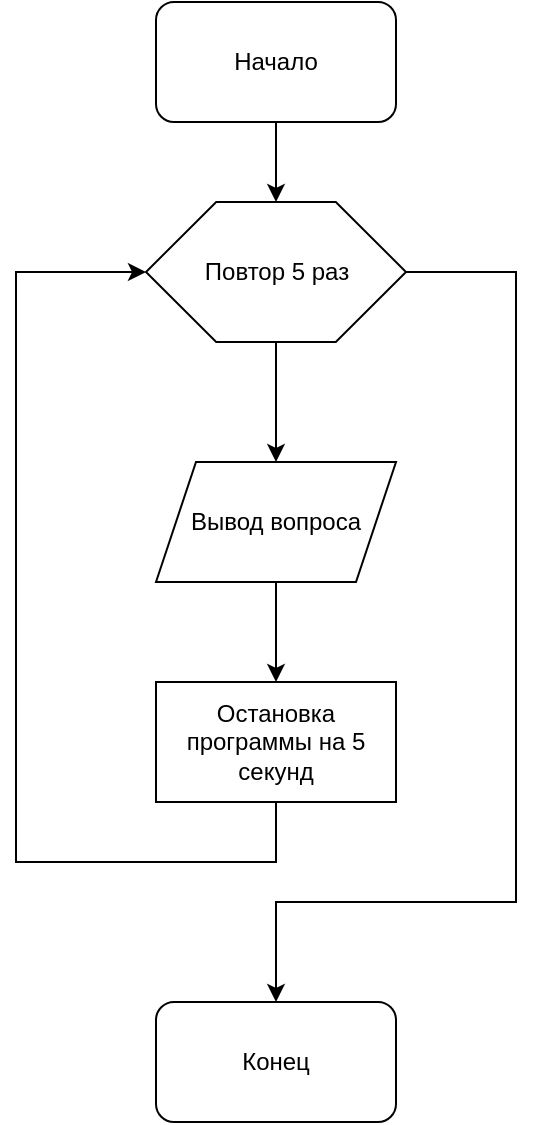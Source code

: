 <mxfile version="17.4.2" type="device"><diagram id="sYGNzKFFVzVNM9tkyIf4" name="Страница 1"><mxGraphModel dx="1102" dy="865" grid="1" gridSize="10" guides="1" tooltips="1" connect="1" arrows="1" fold="1" page="1" pageScale="1" pageWidth="827" pageHeight="1169" math="0" shadow="0"><root><mxCell id="0"/><mxCell id="1" parent="0"/><mxCell id="v-2qdLahIWLrHiurRuUC-3" style="edgeStyle=orthogonalEdgeStyle;rounded=0;orthogonalLoop=1;jettySize=auto;html=1;" edge="1" parent="1" source="v-2qdLahIWLrHiurRuUC-1" target="v-2qdLahIWLrHiurRuUC-2"><mxGeometry relative="1" as="geometry"/></mxCell><mxCell id="v-2qdLahIWLrHiurRuUC-1" value="Начало" style="rounded=1;whiteSpace=wrap;html=1;" vertex="1" parent="1"><mxGeometry x="390" y="130" width="120" height="60" as="geometry"/></mxCell><mxCell id="v-2qdLahIWLrHiurRuUC-5" style="edgeStyle=orthogonalEdgeStyle;rounded=0;orthogonalLoop=1;jettySize=auto;html=1;entryX=0.5;entryY=0;entryDx=0;entryDy=0;" edge="1" parent="1" source="v-2qdLahIWLrHiurRuUC-2" target="v-2qdLahIWLrHiurRuUC-6"><mxGeometry relative="1" as="geometry"><mxPoint x="450" y="350" as="targetPoint"/></mxGeometry></mxCell><mxCell id="v-2qdLahIWLrHiurRuUC-10" style="edgeStyle=orthogonalEdgeStyle;rounded=0;orthogonalLoop=1;jettySize=auto;html=1;entryX=0.5;entryY=0;entryDx=0;entryDy=0;" edge="1" parent="1" source="v-2qdLahIWLrHiurRuUC-2" target="v-2qdLahIWLrHiurRuUC-11"><mxGeometry relative="1" as="geometry"><mxPoint x="450" y="630" as="targetPoint"/><Array as="points"><mxPoint x="570" y="265"/><mxPoint x="570" y="580"/><mxPoint x="450" y="580"/></Array></mxGeometry></mxCell><mxCell id="v-2qdLahIWLrHiurRuUC-2" value="" style="verticalLabelPosition=bottom;verticalAlign=top;html=1;shape=hexagon;perimeter=hexagonPerimeter2;arcSize=6;size=0.27;" vertex="1" parent="1"><mxGeometry x="385" y="230" width="130" height="70" as="geometry"/></mxCell><mxCell id="v-2qdLahIWLrHiurRuUC-4" value="Повтор 5 раз" style="text;html=1;align=center;verticalAlign=middle;resizable=0;points=[];autosize=1;strokeColor=none;fillColor=none;" vertex="1" parent="1"><mxGeometry x="405" y="255" width="90" height="20" as="geometry"/></mxCell><mxCell id="v-2qdLahIWLrHiurRuUC-8" style="edgeStyle=orthogonalEdgeStyle;rounded=0;orthogonalLoop=1;jettySize=auto;html=1;entryX=0.5;entryY=0;entryDx=0;entryDy=0;entryPerimeter=0;" edge="1" parent="1" source="v-2qdLahIWLrHiurRuUC-6" target="v-2qdLahIWLrHiurRuUC-7"><mxGeometry relative="1" as="geometry"/></mxCell><mxCell id="v-2qdLahIWLrHiurRuUC-6" value="Вывод вопроса" style="shape=parallelogram;perimeter=parallelogramPerimeter;whiteSpace=wrap;html=1;fixedSize=1;" vertex="1" parent="1"><mxGeometry x="390" y="360" width="120" height="60" as="geometry"/></mxCell><mxCell id="v-2qdLahIWLrHiurRuUC-9" style="edgeStyle=orthogonalEdgeStyle;rounded=0;orthogonalLoop=1;jettySize=auto;html=1;entryX=0;entryY=0.5;entryDx=0;entryDy=0;" edge="1" parent="1" source="v-2qdLahIWLrHiurRuUC-7" target="v-2qdLahIWLrHiurRuUC-2"><mxGeometry relative="1" as="geometry"><Array as="points"><mxPoint x="450" y="560"/><mxPoint x="320" y="560"/><mxPoint x="320" y="265"/></Array></mxGeometry></mxCell><mxCell id="v-2qdLahIWLrHiurRuUC-7" value="Остановка программы на 5 секунд" style="rounded=0;whiteSpace=wrap;html=1;" vertex="1" parent="1"><mxGeometry x="390" y="470" width="120" height="60" as="geometry"/></mxCell><mxCell id="v-2qdLahIWLrHiurRuUC-11" value="Конец" style="rounded=1;whiteSpace=wrap;html=1;" vertex="1" parent="1"><mxGeometry x="390" y="630" width="120" height="60" as="geometry"/></mxCell></root></mxGraphModel></diagram></mxfile>